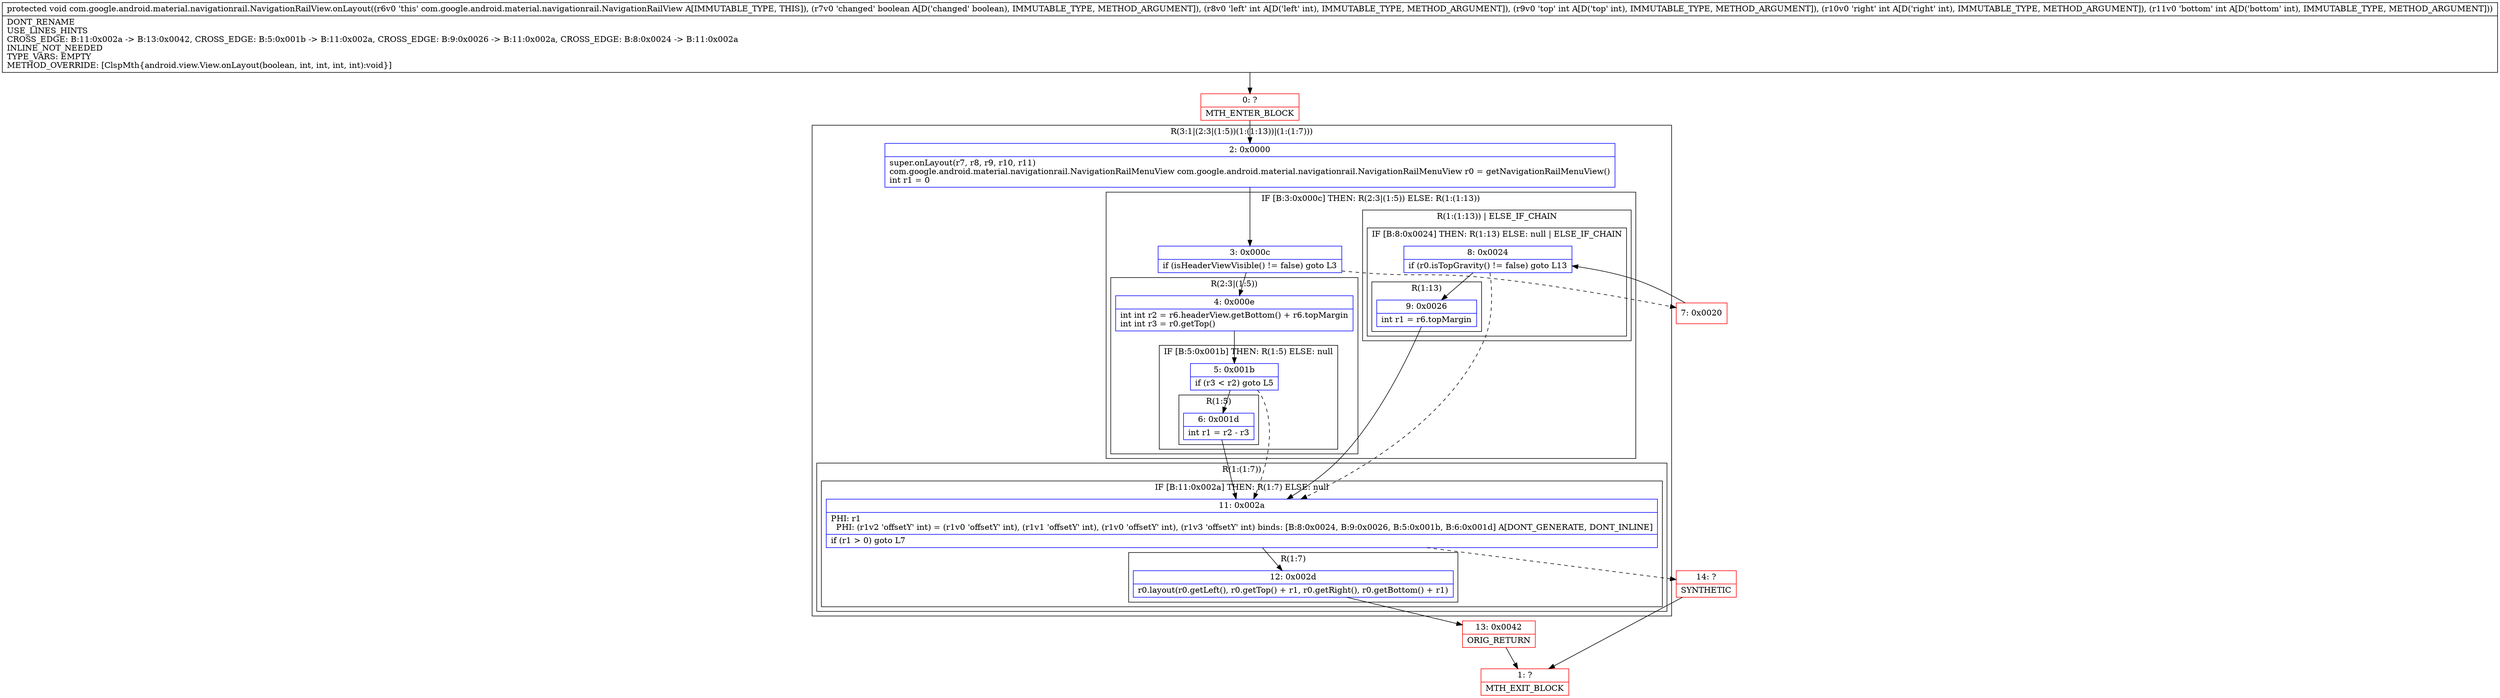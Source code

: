 digraph "CFG forcom.google.android.material.navigationrail.NavigationRailView.onLayout(ZIIII)V" {
subgraph cluster_Region_2114311882 {
label = "R(3:1|(2:3|(1:5))(1:(1:13))|(1:(1:7)))";
node [shape=record,color=blue];
Node_2 [shape=record,label="{2\:\ 0x0000|super.onLayout(r7, r8, r9, r10, r11)\lcom.google.android.material.navigationrail.NavigationRailMenuView com.google.android.material.navigationrail.NavigationRailMenuView r0 = getNavigationRailMenuView()\lint r1 = 0\l}"];
subgraph cluster_IfRegion_880892807 {
label = "IF [B:3:0x000c] THEN: R(2:3|(1:5)) ELSE: R(1:(1:13))";
node [shape=record,color=blue];
Node_3 [shape=record,label="{3\:\ 0x000c|if (isHeaderViewVisible() != false) goto L3\l}"];
subgraph cluster_Region_1050045467 {
label = "R(2:3|(1:5))";
node [shape=record,color=blue];
Node_4 [shape=record,label="{4\:\ 0x000e|int int r2 = r6.headerView.getBottom() + r6.topMargin\lint int r3 = r0.getTop()\l}"];
subgraph cluster_IfRegion_1655178300 {
label = "IF [B:5:0x001b] THEN: R(1:5) ELSE: null";
node [shape=record,color=blue];
Node_5 [shape=record,label="{5\:\ 0x001b|if (r3 \< r2) goto L5\l}"];
subgraph cluster_Region_1591406860 {
label = "R(1:5)";
node [shape=record,color=blue];
Node_6 [shape=record,label="{6\:\ 0x001d|int r1 = r2 \- r3\l}"];
}
}
}
subgraph cluster_Region_33466409 {
label = "R(1:(1:13)) | ELSE_IF_CHAIN\l";
node [shape=record,color=blue];
subgraph cluster_IfRegion_1467974277 {
label = "IF [B:8:0x0024] THEN: R(1:13) ELSE: null | ELSE_IF_CHAIN\l";
node [shape=record,color=blue];
Node_8 [shape=record,label="{8\:\ 0x0024|if (r0.isTopGravity() != false) goto L13\l}"];
subgraph cluster_Region_1394715079 {
label = "R(1:13)";
node [shape=record,color=blue];
Node_9 [shape=record,label="{9\:\ 0x0026|int r1 = r6.topMargin\l}"];
}
}
}
}
subgraph cluster_Region_2078406 {
label = "R(1:(1:7))";
node [shape=record,color=blue];
subgraph cluster_IfRegion_1964649464 {
label = "IF [B:11:0x002a] THEN: R(1:7) ELSE: null";
node [shape=record,color=blue];
Node_11 [shape=record,label="{11\:\ 0x002a|PHI: r1 \l  PHI: (r1v2 'offsetY' int) = (r1v0 'offsetY' int), (r1v1 'offsetY' int), (r1v0 'offsetY' int), (r1v3 'offsetY' int) binds: [B:8:0x0024, B:9:0x0026, B:5:0x001b, B:6:0x001d] A[DONT_GENERATE, DONT_INLINE]\l|if (r1 \> 0) goto L7\l}"];
subgraph cluster_Region_54697187 {
label = "R(1:7)";
node [shape=record,color=blue];
Node_12 [shape=record,label="{12\:\ 0x002d|r0.layout(r0.getLeft(), r0.getTop() + r1, r0.getRight(), r0.getBottom() + r1)\l}"];
}
}
}
}
Node_0 [shape=record,color=red,label="{0\:\ ?|MTH_ENTER_BLOCK\l}"];
Node_13 [shape=record,color=red,label="{13\:\ 0x0042|ORIG_RETURN\l}"];
Node_1 [shape=record,color=red,label="{1\:\ ?|MTH_EXIT_BLOCK\l}"];
Node_14 [shape=record,color=red,label="{14\:\ ?|SYNTHETIC\l}"];
Node_7 [shape=record,color=red,label="{7\:\ 0x0020}"];
MethodNode[shape=record,label="{protected void com.google.android.material.navigationrail.NavigationRailView.onLayout((r6v0 'this' com.google.android.material.navigationrail.NavigationRailView A[IMMUTABLE_TYPE, THIS]), (r7v0 'changed' boolean A[D('changed' boolean), IMMUTABLE_TYPE, METHOD_ARGUMENT]), (r8v0 'left' int A[D('left' int), IMMUTABLE_TYPE, METHOD_ARGUMENT]), (r9v0 'top' int A[D('top' int), IMMUTABLE_TYPE, METHOD_ARGUMENT]), (r10v0 'right' int A[D('right' int), IMMUTABLE_TYPE, METHOD_ARGUMENT]), (r11v0 'bottom' int A[D('bottom' int), IMMUTABLE_TYPE, METHOD_ARGUMENT]))  | DONT_RENAME\lUSE_LINES_HINTS\lCROSS_EDGE: B:11:0x002a \-\> B:13:0x0042, CROSS_EDGE: B:5:0x001b \-\> B:11:0x002a, CROSS_EDGE: B:9:0x0026 \-\> B:11:0x002a, CROSS_EDGE: B:8:0x0024 \-\> B:11:0x002a\lINLINE_NOT_NEEDED\lTYPE_VARS: EMPTY\lMETHOD_OVERRIDE: [ClspMth\{android.view.View.onLayout(boolean, int, int, int, int):void\}]\l}"];
MethodNode -> Node_0;Node_2 -> Node_3;
Node_3 -> Node_4;
Node_3 -> Node_7[style=dashed];
Node_4 -> Node_5;
Node_5 -> Node_6;
Node_5 -> Node_11[style=dashed];
Node_6 -> Node_11;
Node_8 -> Node_9;
Node_8 -> Node_11[style=dashed];
Node_9 -> Node_11;
Node_11 -> Node_12;
Node_11 -> Node_14[style=dashed];
Node_12 -> Node_13;
Node_0 -> Node_2;
Node_13 -> Node_1;
Node_14 -> Node_1;
Node_7 -> Node_8;
}

